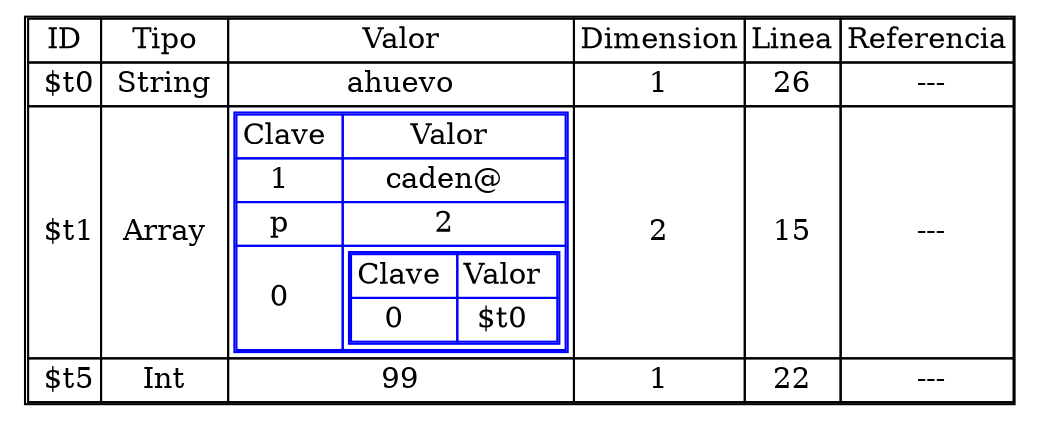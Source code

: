 digraph {
node0 [    shape=plaintext
    label=<

      <table cellspacing='0'>
      <tr><td>ID</td><td>Tipo</td><td>Valor</td><td>Dimension</td><td>Linea</td><td>Referencia</td></tr>
<tr> <td> $t0</td><td> String </td><td> ahuevo </td><td> 1 </td><td> 26 </td><td> ---</td> </tr><tr> <td> $t1</td><td> Array </td><td> 
<table color='blue' cellspacing='0'>
<tr><td>Clave </td><td>Valor </td></tr>
<tr><td>1  </td><td>caden@  </td></tr><tr><td>p  </td><td>2  </td></tr><tr><td>0  </td><td>
<table color='blue' cellspacing='0'>
<tr><td>Clave </td><td>Valor </td></tr>
<tr><td>0  </td><td> $t0  </td></tr></table>  </td></tr></table> </td><td> 2 </td><td> 15 </td><td> ---</td> </tr><tr> <td> $t5</td><td> Int </td><td> 99 </td><td> 1 </td><td> 22 </td><td> ---</td> </tr>    </table>
>];}